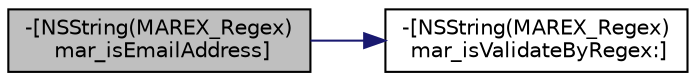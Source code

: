 digraph "-[NSString(MAREX_Regex) mar_isEmailAddress]"
{
  edge [fontname="Helvetica",fontsize="10",labelfontname="Helvetica",labelfontsize="10"];
  node [fontname="Helvetica",fontsize="10",shape=record];
  rankdir="LR";
  Node7 [label="-[NSString(MAREX_Regex)\l mar_isEmailAddress]",height=0.2,width=0.4,color="black", fillcolor="grey75", style="filled", fontcolor="black"];
  Node7 -> Node8 [color="midnightblue",fontsize="10",style="solid",fontname="Helvetica"];
  Node8 [label="-[NSString(MAREX_Regex)\l mar_isValidateByRegex:]",height=0.2,width=0.4,color="black", fillcolor="white", style="filled",URL="$category_n_s_string_07_m_a_r_e_x___regex_08.html#ab0be1de32ee3675c594bd556451a6a61"];
}
